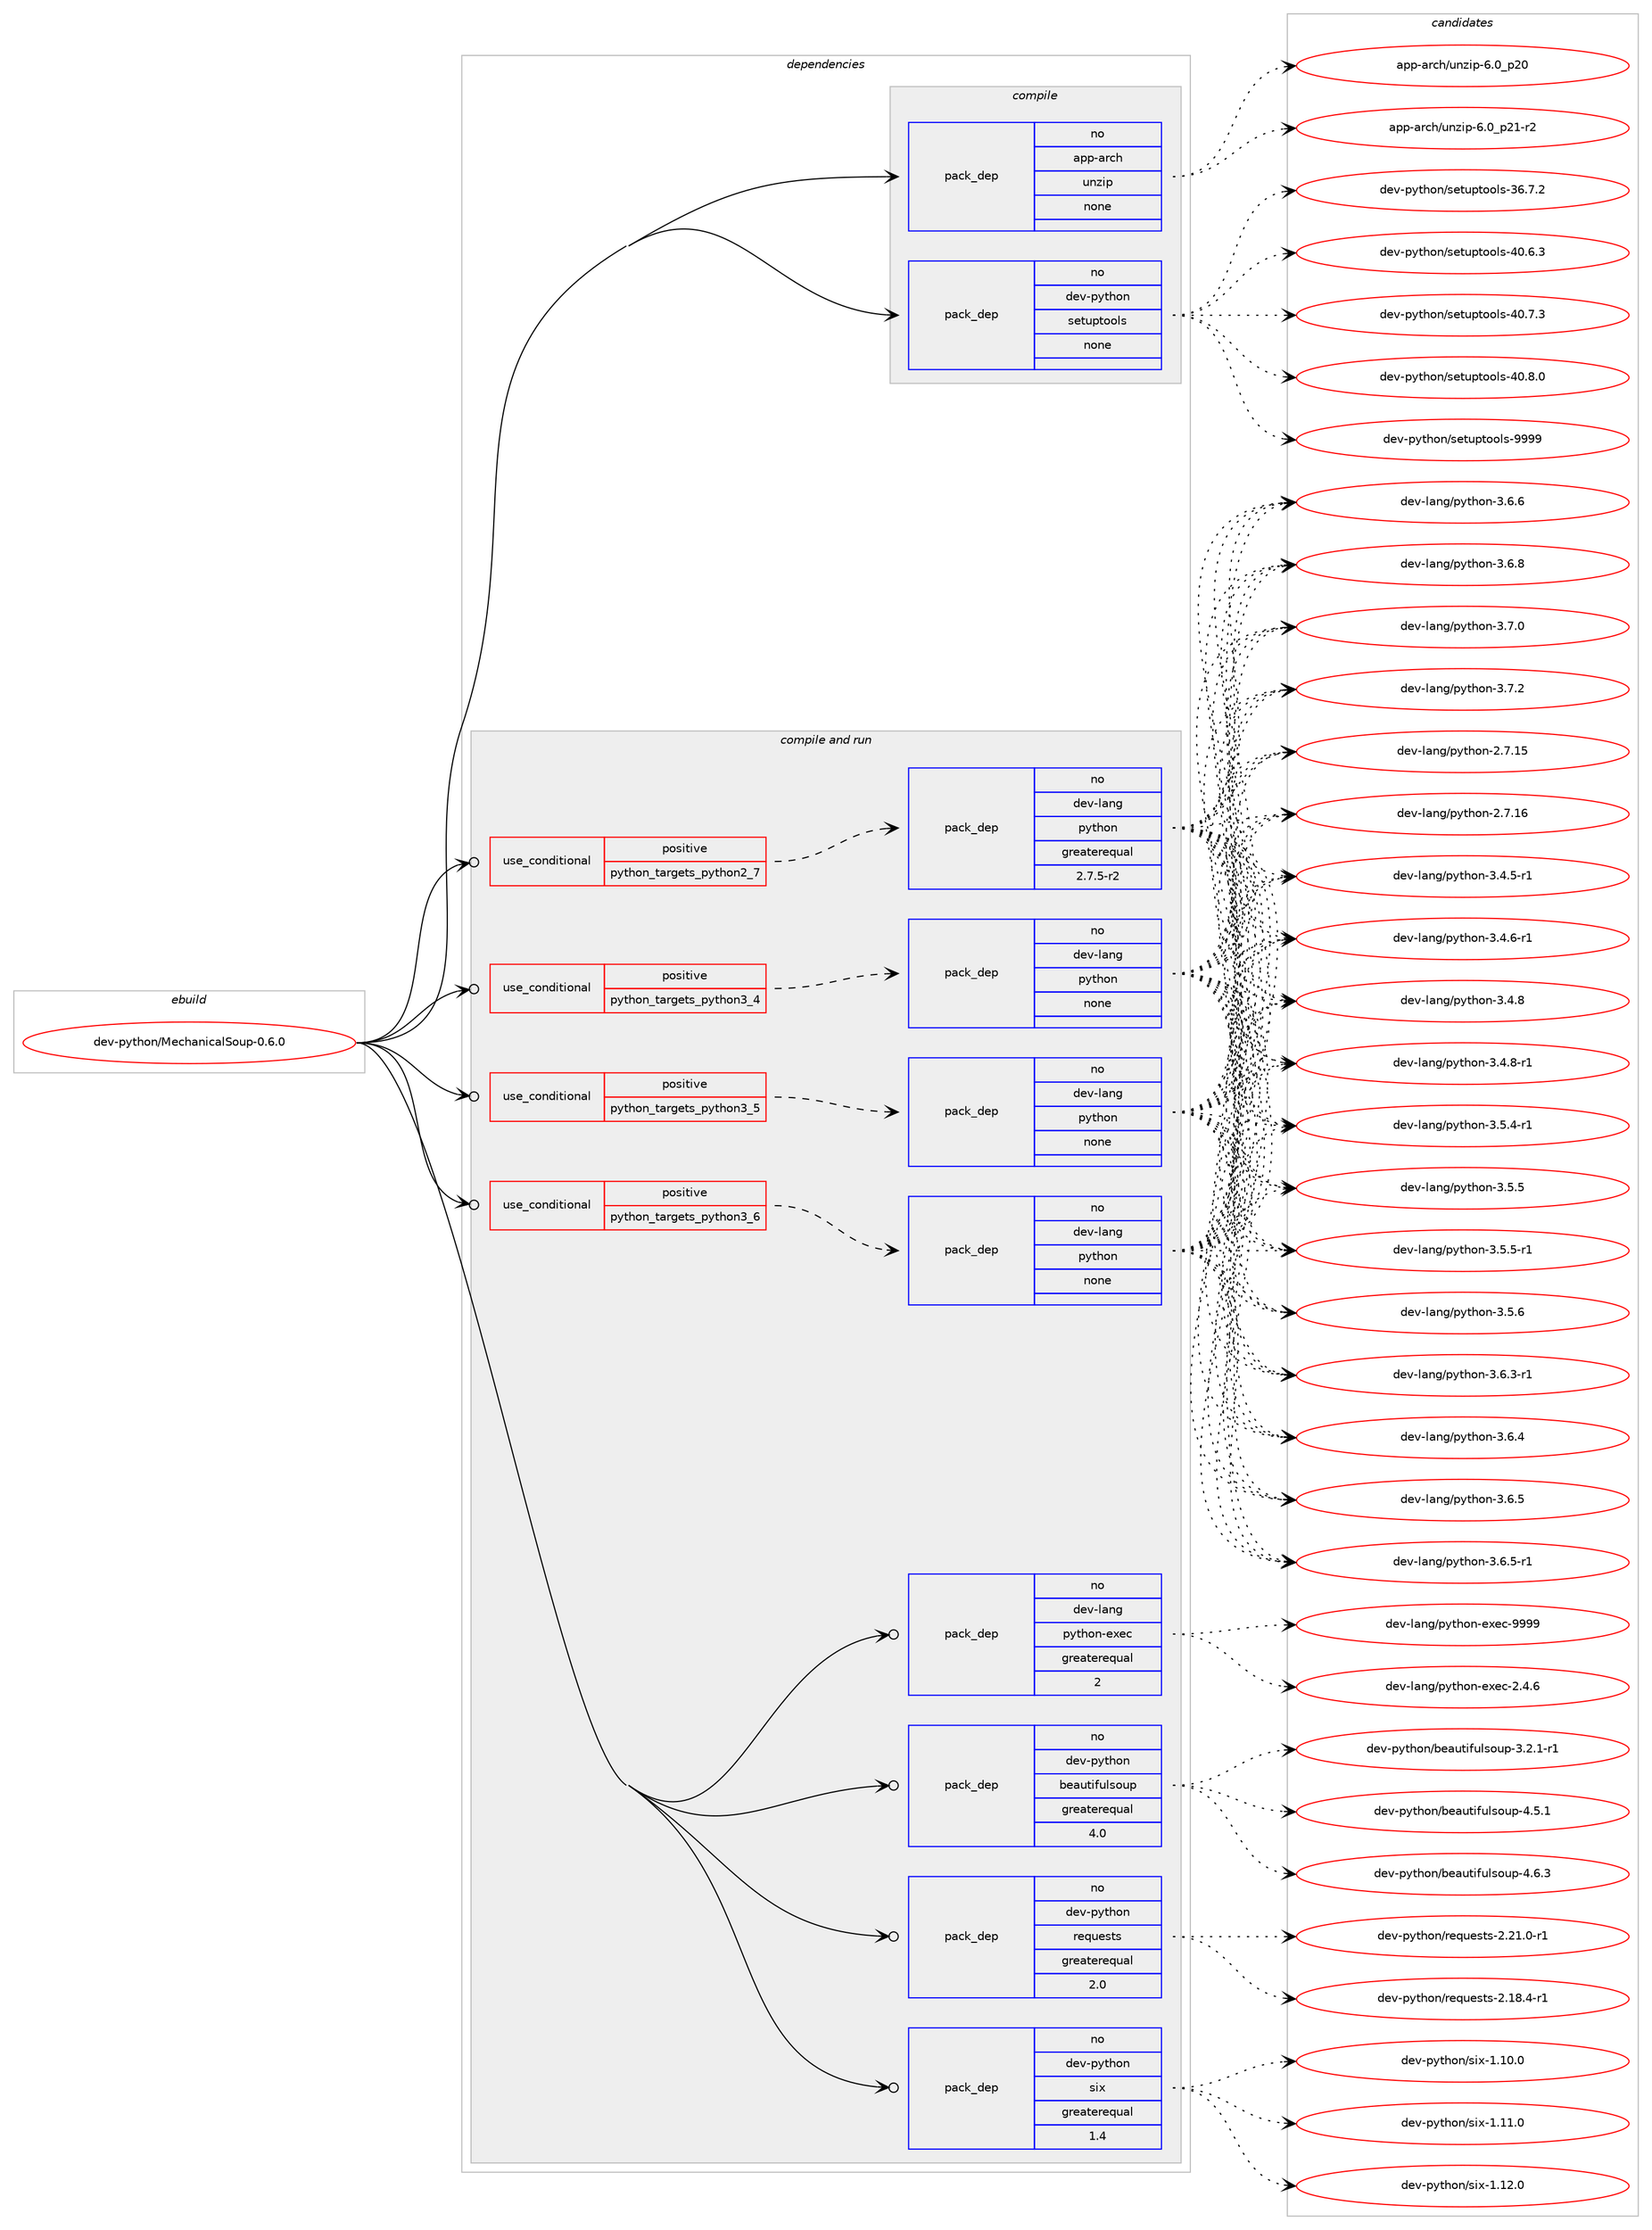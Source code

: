digraph prolog {

# *************
# Graph options
# *************

newrank=true;
concentrate=true;
compound=true;
graph [rankdir=LR,fontname=Helvetica,fontsize=10,ranksep=1.5];#, ranksep=2.5, nodesep=0.2];
edge  [arrowhead=vee];
node  [fontname=Helvetica,fontsize=10];

# **********
# The ebuild
# **********

subgraph cluster_leftcol {
color=gray;
rank=same;
label=<<i>ebuild</i>>;
id [label="dev-python/MechanicalSoup-0.6.0", color=red, width=4, href="../dev-python/MechanicalSoup-0.6.0.svg"];
}

# ****************
# The dependencies
# ****************

subgraph cluster_midcol {
color=gray;
label=<<i>dependencies</i>>;
subgraph cluster_compile {
fillcolor="#eeeeee";
style=filled;
label=<<i>compile</i>>;
subgraph pack1003337 {
dependency1396897 [label=<<TABLE BORDER="0" CELLBORDER="1" CELLSPACING="0" CELLPADDING="4" WIDTH="220"><TR><TD ROWSPAN="6" CELLPADDING="30">pack_dep</TD></TR><TR><TD WIDTH="110">no</TD></TR><TR><TD>app-arch</TD></TR><TR><TD>unzip</TD></TR><TR><TD>none</TD></TR><TR><TD></TD></TR></TABLE>>, shape=none, color=blue];
}
id:e -> dependency1396897:w [weight=20,style="solid",arrowhead="vee"];
subgraph pack1003338 {
dependency1396898 [label=<<TABLE BORDER="0" CELLBORDER="1" CELLSPACING="0" CELLPADDING="4" WIDTH="220"><TR><TD ROWSPAN="6" CELLPADDING="30">pack_dep</TD></TR><TR><TD WIDTH="110">no</TD></TR><TR><TD>dev-python</TD></TR><TR><TD>setuptools</TD></TR><TR><TD>none</TD></TR><TR><TD></TD></TR></TABLE>>, shape=none, color=blue];
}
id:e -> dependency1396898:w [weight=20,style="solid",arrowhead="vee"];
}
subgraph cluster_compileandrun {
fillcolor="#eeeeee";
style=filled;
label=<<i>compile and run</i>>;
subgraph cond370336 {
dependency1396899 [label=<<TABLE BORDER="0" CELLBORDER="1" CELLSPACING="0" CELLPADDING="4"><TR><TD ROWSPAN="3" CELLPADDING="10">use_conditional</TD></TR><TR><TD>positive</TD></TR><TR><TD>python_targets_python2_7</TD></TR></TABLE>>, shape=none, color=red];
subgraph pack1003339 {
dependency1396900 [label=<<TABLE BORDER="0" CELLBORDER="1" CELLSPACING="0" CELLPADDING="4" WIDTH="220"><TR><TD ROWSPAN="6" CELLPADDING="30">pack_dep</TD></TR><TR><TD WIDTH="110">no</TD></TR><TR><TD>dev-lang</TD></TR><TR><TD>python</TD></TR><TR><TD>greaterequal</TD></TR><TR><TD>2.7.5-r2</TD></TR></TABLE>>, shape=none, color=blue];
}
dependency1396899:e -> dependency1396900:w [weight=20,style="dashed",arrowhead="vee"];
}
id:e -> dependency1396899:w [weight=20,style="solid",arrowhead="odotvee"];
subgraph cond370337 {
dependency1396901 [label=<<TABLE BORDER="0" CELLBORDER="1" CELLSPACING="0" CELLPADDING="4"><TR><TD ROWSPAN="3" CELLPADDING="10">use_conditional</TD></TR><TR><TD>positive</TD></TR><TR><TD>python_targets_python3_4</TD></TR></TABLE>>, shape=none, color=red];
subgraph pack1003340 {
dependency1396902 [label=<<TABLE BORDER="0" CELLBORDER="1" CELLSPACING="0" CELLPADDING="4" WIDTH="220"><TR><TD ROWSPAN="6" CELLPADDING="30">pack_dep</TD></TR><TR><TD WIDTH="110">no</TD></TR><TR><TD>dev-lang</TD></TR><TR><TD>python</TD></TR><TR><TD>none</TD></TR><TR><TD></TD></TR></TABLE>>, shape=none, color=blue];
}
dependency1396901:e -> dependency1396902:w [weight=20,style="dashed",arrowhead="vee"];
}
id:e -> dependency1396901:w [weight=20,style="solid",arrowhead="odotvee"];
subgraph cond370338 {
dependency1396903 [label=<<TABLE BORDER="0" CELLBORDER="1" CELLSPACING="0" CELLPADDING="4"><TR><TD ROWSPAN="3" CELLPADDING="10">use_conditional</TD></TR><TR><TD>positive</TD></TR><TR><TD>python_targets_python3_5</TD></TR></TABLE>>, shape=none, color=red];
subgraph pack1003341 {
dependency1396904 [label=<<TABLE BORDER="0" CELLBORDER="1" CELLSPACING="0" CELLPADDING="4" WIDTH="220"><TR><TD ROWSPAN="6" CELLPADDING="30">pack_dep</TD></TR><TR><TD WIDTH="110">no</TD></TR><TR><TD>dev-lang</TD></TR><TR><TD>python</TD></TR><TR><TD>none</TD></TR><TR><TD></TD></TR></TABLE>>, shape=none, color=blue];
}
dependency1396903:e -> dependency1396904:w [weight=20,style="dashed",arrowhead="vee"];
}
id:e -> dependency1396903:w [weight=20,style="solid",arrowhead="odotvee"];
subgraph cond370339 {
dependency1396905 [label=<<TABLE BORDER="0" CELLBORDER="1" CELLSPACING="0" CELLPADDING="4"><TR><TD ROWSPAN="3" CELLPADDING="10">use_conditional</TD></TR><TR><TD>positive</TD></TR><TR><TD>python_targets_python3_6</TD></TR></TABLE>>, shape=none, color=red];
subgraph pack1003342 {
dependency1396906 [label=<<TABLE BORDER="0" CELLBORDER="1" CELLSPACING="0" CELLPADDING="4" WIDTH="220"><TR><TD ROWSPAN="6" CELLPADDING="30">pack_dep</TD></TR><TR><TD WIDTH="110">no</TD></TR><TR><TD>dev-lang</TD></TR><TR><TD>python</TD></TR><TR><TD>none</TD></TR><TR><TD></TD></TR></TABLE>>, shape=none, color=blue];
}
dependency1396905:e -> dependency1396906:w [weight=20,style="dashed",arrowhead="vee"];
}
id:e -> dependency1396905:w [weight=20,style="solid",arrowhead="odotvee"];
subgraph pack1003343 {
dependency1396907 [label=<<TABLE BORDER="0" CELLBORDER="1" CELLSPACING="0" CELLPADDING="4" WIDTH="220"><TR><TD ROWSPAN="6" CELLPADDING="30">pack_dep</TD></TR><TR><TD WIDTH="110">no</TD></TR><TR><TD>dev-lang</TD></TR><TR><TD>python-exec</TD></TR><TR><TD>greaterequal</TD></TR><TR><TD>2</TD></TR></TABLE>>, shape=none, color=blue];
}
id:e -> dependency1396907:w [weight=20,style="solid",arrowhead="odotvee"];
subgraph pack1003344 {
dependency1396908 [label=<<TABLE BORDER="0" CELLBORDER="1" CELLSPACING="0" CELLPADDING="4" WIDTH="220"><TR><TD ROWSPAN="6" CELLPADDING="30">pack_dep</TD></TR><TR><TD WIDTH="110">no</TD></TR><TR><TD>dev-python</TD></TR><TR><TD>beautifulsoup</TD></TR><TR><TD>greaterequal</TD></TR><TR><TD>4.0</TD></TR></TABLE>>, shape=none, color=blue];
}
id:e -> dependency1396908:w [weight=20,style="solid",arrowhead="odotvee"];
subgraph pack1003345 {
dependency1396909 [label=<<TABLE BORDER="0" CELLBORDER="1" CELLSPACING="0" CELLPADDING="4" WIDTH="220"><TR><TD ROWSPAN="6" CELLPADDING="30">pack_dep</TD></TR><TR><TD WIDTH="110">no</TD></TR><TR><TD>dev-python</TD></TR><TR><TD>requests</TD></TR><TR><TD>greaterequal</TD></TR><TR><TD>2.0</TD></TR></TABLE>>, shape=none, color=blue];
}
id:e -> dependency1396909:w [weight=20,style="solid",arrowhead="odotvee"];
subgraph pack1003346 {
dependency1396910 [label=<<TABLE BORDER="0" CELLBORDER="1" CELLSPACING="0" CELLPADDING="4" WIDTH="220"><TR><TD ROWSPAN="6" CELLPADDING="30">pack_dep</TD></TR><TR><TD WIDTH="110">no</TD></TR><TR><TD>dev-python</TD></TR><TR><TD>six</TD></TR><TR><TD>greaterequal</TD></TR><TR><TD>1.4</TD></TR></TABLE>>, shape=none, color=blue];
}
id:e -> dependency1396910:w [weight=20,style="solid",arrowhead="odotvee"];
}
subgraph cluster_run {
fillcolor="#eeeeee";
style=filled;
label=<<i>run</i>>;
}
}

# **************
# The candidates
# **************

subgraph cluster_choices {
rank=same;
color=gray;
label=<<i>candidates</i>>;

subgraph choice1003337 {
color=black;
nodesep=1;
choice971121124597114991044711711012210511245544648951125048 [label="app-arch/unzip-6.0_p20", color=red, width=4,href="../app-arch/unzip-6.0_p20.svg"];
choice9711211245971149910447117110122105112455446489511250494511450 [label="app-arch/unzip-6.0_p21-r2", color=red, width=4,href="../app-arch/unzip-6.0_p21-r2.svg"];
dependency1396897:e -> choice971121124597114991044711711012210511245544648951125048:w [style=dotted,weight="100"];
dependency1396897:e -> choice9711211245971149910447117110122105112455446489511250494511450:w [style=dotted,weight="100"];
}
subgraph choice1003338 {
color=black;
nodesep=1;
choice100101118451121211161041111104711510111611711211611111110811545515446554650 [label="dev-python/setuptools-36.7.2", color=red, width=4,href="../dev-python/setuptools-36.7.2.svg"];
choice100101118451121211161041111104711510111611711211611111110811545524846544651 [label="dev-python/setuptools-40.6.3", color=red, width=4,href="../dev-python/setuptools-40.6.3.svg"];
choice100101118451121211161041111104711510111611711211611111110811545524846554651 [label="dev-python/setuptools-40.7.3", color=red, width=4,href="../dev-python/setuptools-40.7.3.svg"];
choice100101118451121211161041111104711510111611711211611111110811545524846564648 [label="dev-python/setuptools-40.8.0", color=red, width=4,href="../dev-python/setuptools-40.8.0.svg"];
choice10010111845112121116104111110471151011161171121161111111081154557575757 [label="dev-python/setuptools-9999", color=red, width=4,href="../dev-python/setuptools-9999.svg"];
dependency1396898:e -> choice100101118451121211161041111104711510111611711211611111110811545515446554650:w [style=dotted,weight="100"];
dependency1396898:e -> choice100101118451121211161041111104711510111611711211611111110811545524846544651:w [style=dotted,weight="100"];
dependency1396898:e -> choice100101118451121211161041111104711510111611711211611111110811545524846554651:w [style=dotted,weight="100"];
dependency1396898:e -> choice100101118451121211161041111104711510111611711211611111110811545524846564648:w [style=dotted,weight="100"];
dependency1396898:e -> choice10010111845112121116104111110471151011161171121161111111081154557575757:w [style=dotted,weight="100"];
}
subgraph choice1003339 {
color=black;
nodesep=1;
choice10010111845108971101034711212111610411111045504655464953 [label="dev-lang/python-2.7.15", color=red, width=4,href="../dev-lang/python-2.7.15.svg"];
choice10010111845108971101034711212111610411111045504655464954 [label="dev-lang/python-2.7.16", color=red, width=4,href="../dev-lang/python-2.7.16.svg"];
choice1001011184510897110103471121211161041111104551465246534511449 [label="dev-lang/python-3.4.5-r1", color=red, width=4,href="../dev-lang/python-3.4.5-r1.svg"];
choice1001011184510897110103471121211161041111104551465246544511449 [label="dev-lang/python-3.4.6-r1", color=red, width=4,href="../dev-lang/python-3.4.6-r1.svg"];
choice100101118451089711010347112121116104111110455146524656 [label="dev-lang/python-3.4.8", color=red, width=4,href="../dev-lang/python-3.4.8.svg"];
choice1001011184510897110103471121211161041111104551465246564511449 [label="dev-lang/python-3.4.8-r1", color=red, width=4,href="../dev-lang/python-3.4.8-r1.svg"];
choice1001011184510897110103471121211161041111104551465346524511449 [label="dev-lang/python-3.5.4-r1", color=red, width=4,href="../dev-lang/python-3.5.4-r1.svg"];
choice100101118451089711010347112121116104111110455146534653 [label="dev-lang/python-3.5.5", color=red, width=4,href="../dev-lang/python-3.5.5.svg"];
choice1001011184510897110103471121211161041111104551465346534511449 [label="dev-lang/python-3.5.5-r1", color=red, width=4,href="../dev-lang/python-3.5.5-r1.svg"];
choice100101118451089711010347112121116104111110455146534654 [label="dev-lang/python-3.5.6", color=red, width=4,href="../dev-lang/python-3.5.6.svg"];
choice1001011184510897110103471121211161041111104551465446514511449 [label="dev-lang/python-3.6.3-r1", color=red, width=4,href="../dev-lang/python-3.6.3-r1.svg"];
choice100101118451089711010347112121116104111110455146544652 [label="dev-lang/python-3.6.4", color=red, width=4,href="../dev-lang/python-3.6.4.svg"];
choice100101118451089711010347112121116104111110455146544653 [label="dev-lang/python-3.6.5", color=red, width=4,href="../dev-lang/python-3.6.5.svg"];
choice1001011184510897110103471121211161041111104551465446534511449 [label="dev-lang/python-3.6.5-r1", color=red, width=4,href="../dev-lang/python-3.6.5-r1.svg"];
choice100101118451089711010347112121116104111110455146544654 [label="dev-lang/python-3.6.6", color=red, width=4,href="../dev-lang/python-3.6.6.svg"];
choice100101118451089711010347112121116104111110455146544656 [label="dev-lang/python-3.6.8", color=red, width=4,href="../dev-lang/python-3.6.8.svg"];
choice100101118451089711010347112121116104111110455146554648 [label="dev-lang/python-3.7.0", color=red, width=4,href="../dev-lang/python-3.7.0.svg"];
choice100101118451089711010347112121116104111110455146554650 [label="dev-lang/python-3.7.2", color=red, width=4,href="../dev-lang/python-3.7.2.svg"];
dependency1396900:e -> choice10010111845108971101034711212111610411111045504655464953:w [style=dotted,weight="100"];
dependency1396900:e -> choice10010111845108971101034711212111610411111045504655464954:w [style=dotted,weight="100"];
dependency1396900:e -> choice1001011184510897110103471121211161041111104551465246534511449:w [style=dotted,weight="100"];
dependency1396900:e -> choice1001011184510897110103471121211161041111104551465246544511449:w [style=dotted,weight="100"];
dependency1396900:e -> choice100101118451089711010347112121116104111110455146524656:w [style=dotted,weight="100"];
dependency1396900:e -> choice1001011184510897110103471121211161041111104551465246564511449:w [style=dotted,weight="100"];
dependency1396900:e -> choice1001011184510897110103471121211161041111104551465346524511449:w [style=dotted,weight="100"];
dependency1396900:e -> choice100101118451089711010347112121116104111110455146534653:w [style=dotted,weight="100"];
dependency1396900:e -> choice1001011184510897110103471121211161041111104551465346534511449:w [style=dotted,weight="100"];
dependency1396900:e -> choice100101118451089711010347112121116104111110455146534654:w [style=dotted,weight="100"];
dependency1396900:e -> choice1001011184510897110103471121211161041111104551465446514511449:w [style=dotted,weight="100"];
dependency1396900:e -> choice100101118451089711010347112121116104111110455146544652:w [style=dotted,weight="100"];
dependency1396900:e -> choice100101118451089711010347112121116104111110455146544653:w [style=dotted,weight="100"];
dependency1396900:e -> choice1001011184510897110103471121211161041111104551465446534511449:w [style=dotted,weight="100"];
dependency1396900:e -> choice100101118451089711010347112121116104111110455146544654:w [style=dotted,weight="100"];
dependency1396900:e -> choice100101118451089711010347112121116104111110455146544656:w [style=dotted,weight="100"];
dependency1396900:e -> choice100101118451089711010347112121116104111110455146554648:w [style=dotted,weight="100"];
dependency1396900:e -> choice100101118451089711010347112121116104111110455146554650:w [style=dotted,weight="100"];
}
subgraph choice1003340 {
color=black;
nodesep=1;
choice10010111845108971101034711212111610411111045504655464953 [label="dev-lang/python-2.7.15", color=red, width=4,href="../dev-lang/python-2.7.15.svg"];
choice10010111845108971101034711212111610411111045504655464954 [label="dev-lang/python-2.7.16", color=red, width=4,href="../dev-lang/python-2.7.16.svg"];
choice1001011184510897110103471121211161041111104551465246534511449 [label="dev-lang/python-3.4.5-r1", color=red, width=4,href="../dev-lang/python-3.4.5-r1.svg"];
choice1001011184510897110103471121211161041111104551465246544511449 [label="dev-lang/python-3.4.6-r1", color=red, width=4,href="../dev-lang/python-3.4.6-r1.svg"];
choice100101118451089711010347112121116104111110455146524656 [label="dev-lang/python-3.4.8", color=red, width=4,href="../dev-lang/python-3.4.8.svg"];
choice1001011184510897110103471121211161041111104551465246564511449 [label="dev-lang/python-3.4.8-r1", color=red, width=4,href="../dev-lang/python-3.4.8-r1.svg"];
choice1001011184510897110103471121211161041111104551465346524511449 [label="dev-lang/python-3.5.4-r1", color=red, width=4,href="../dev-lang/python-3.5.4-r1.svg"];
choice100101118451089711010347112121116104111110455146534653 [label="dev-lang/python-3.5.5", color=red, width=4,href="../dev-lang/python-3.5.5.svg"];
choice1001011184510897110103471121211161041111104551465346534511449 [label="dev-lang/python-3.5.5-r1", color=red, width=4,href="../dev-lang/python-3.5.5-r1.svg"];
choice100101118451089711010347112121116104111110455146534654 [label="dev-lang/python-3.5.6", color=red, width=4,href="../dev-lang/python-3.5.6.svg"];
choice1001011184510897110103471121211161041111104551465446514511449 [label="dev-lang/python-3.6.3-r1", color=red, width=4,href="../dev-lang/python-3.6.3-r1.svg"];
choice100101118451089711010347112121116104111110455146544652 [label="dev-lang/python-3.6.4", color=red, width=4,href="../dev-lang/python-3.6.4.svg"];
choice100101118451089711010347112121116104111110455146544653 [label="dev-lang/python-3.6.5", color=red, width=4,href="../dev-lang/python-3.6.5.svg"];
choice1001011184510897110103471121211161041111104551465446534511449 [label="dev-lang/python-3.6.5-r1", color=red, width=4,href="../dev-lang/python-3.6.5-r1.svg"];
choice100101118451089711010347112121116104111110455146544654 [label="dev-lang/python-3.6.6", color=red, width=4,href="../dev-lang/python-3.6.6.svg"];
choice100101118451089711010347112121116104111110455146544656 [label="dev-lang/python-3.6.8", color=red, width=4,href="../dev-lang/python-3.6.8.svg"];
choice100101118451089711010347112121116104111110455146554648 [label="dev-lang/python-3.7.0", color=red, width=4,href="../dev-lang/python-3.7.0.svg"];
choice100101118451089711010347112121116104111110455146554650 [label="dev-lang/python-3.7.2", color=red, width=4,href="../dev-lang/python-3.7.2.svg"];
dependency1396902:e -> choice10010111845108971101034711212111610411111045504655464953:w [style=dotted,weight="100"];
dependency1396902:e -> choice10010111845108971101034711212111610411111045504655464954:w [style=dotted,weight="100"];
dependency1396902:e -> choice1001011184510897110103471121211161041111104551465246534511449:w [style=dotted,weight="100"];
dependency1396902:e -> choice1001011184510897110103471121211161041111104551465246544511449:w [style=dotted,weight="100"];
dependency1396902:e -> choice100101118451089711010347112121116104111110455146524656:w [style=dotted,weight="100"];
dependency1396902:e -> choice1001011184510897110103471121211161041111104551465246564511449:w [style=dotted,weight="100"];
dependency1396902:e -> choice1001011184510897110103471121211161041111104551465346524511449:w [style=dotted,weight="100"];
dependency1396902:e -> choice100101118451089711010347112121116104111110455146534653:w [style=dotted,weight="100"];
dependency1396902:e -> choice1001011184510897110103471121211161041111104551465346534511449:w [style=dotted,weight="100"];
dependency1396902:e -> choice100101118451089711010347112121116104111110455146534654:w [style=dotted,weight="100"];
dependency1396902:e -> choice1001011184510897110103471121211161041111104551465446514511449:w [style=dotted,weight="100"];
dependency1396902:e -> choice100101118451089711010347112121116104111110455146544652:w [style=dotted,weight="100"];
dependency1396902:e -> choice100101118451089711010347112121116104111110455146544653:w [style=dotted,weight="100"];
dependency1396902:e -> choice1001011184510897110103471121211161041111104551465446534511449:w [style=dotted,weight="100"];
dependency1396902:e -> choice100101118451089711010347112121116104111110455146544654:w [style=dotted,weight="100"];
dependency1396902:e -> choice100101118451089711010347112121116104111110455146544656:w [style=dotted,weight="100"];
dependency1396902:e -> choice100101118451089711010347112121116104111110455146554648:w [style=dotted,weight="100"];
dependency1396902:e -> choice100101118451089711010347112121116104111110455146554650:w [style=dotted,weight="100"];
}
subgraph choice1003341 {
color=black;
nodesep=1;
choice10010111845108971101034711212111610411111045504655464953 [label="dev-lang/python-2.7.15", color=red, width=4,href="../dev-lang/python-2.7.15.svg"];
choice10010111845108971101034711212111610411111045504655464954 [label="dev-lang/python-2.7.16", color=red, width=4,href="../dev-lang/python-2.7.16.svg"];
choice1001011184510897110103471121211161041111104551465246534511449 [label="dev-lang/python-3.4.5-r1", color=red, width=4,href="../dev-lang/python-3.4.5-r1.svg"];
choice1001011184510897110103471121211161041111104551465246544511449 [label="dev-lang/python-3.4.6-r1", color=red, width=4,href="../dev-lang/python-3.4.6-r1.svg"];
choice100101118451089711010347112121116104111110455146524656 [label="dev-lang/python-3.4.8", color=red, width=4,href="../dev-lang/python-3.4.8.svg"];
choice1001011184510897110103471121211161041111104551465246564511449 [label="dev-lang/python-3.4.8-r1", color=red, width=4,href="../dev-lang/python-3.4.8-r1.svg"];
choice1001011184510897110103471121211161041111104551465346524511449 [label="dev-lang/python-3.5.4-r1", color=red, width=4,href="../dev-lang/python-3.5.4-r1.svg"];
choice100101118451089711010347112121116104111110455146534653 [label="dev-lang/python-3.5.5", color=red, width=4,href="../dev-lang/python-3.5.5.svg"];
choice1001011184510897110103471121211161041111104551465346534511449 [label="dev-lang/python-3.5.5-r1", color=red, width=4,href="../dev-lang/python-3.5.5-r1.svg"];
choice100101118451089711010347112121116104111110455146534654 [label="dev-lang/python-3.5.6", color=red, width=4,href="../dev-lang/python-3.5.6.svg"];
choice1001011184510897110103471121211161041111104551465446514511449 [label="dev-lang/python-3.6.3-r1", color=red, width=4,href="../dev-lang/python-3.6.3-r1.svg"];
choice100101118451089711010347112121116104111110455146544652 [label="dev-lang/python-3.6.4", color=red, width=4,href="../dev-lang/python-3.6.4.svg"];
choice100101118451089711010347112121116104111110455146544653 [label="dev-lang/python-3.6.5", color=red, width=4,href="../dev-lang/python-3.6.5.svg"];
choice1001011184510897110103471121211161041111104551465446534511449 [label="dev-lang/python-3.6.5-r1", color=red, width=4,href="../dev-lang/python-3.6.5-r1.svg"];
choice100101118451089711010347112121116104111110455146544654 [label="dev-lang/python-3.6.6", color=red, width=4,href="../dev-lang/python-3.6.6.svg"];
choice100101118451089711010347112121116104111110455146544656 [label="dev-lang/python-3.6.8", color=red, width=4,href="../dev-lang/python-3.6.8.svg"];
choice100101118451089711010347112121116104111110455146554648 [label="dev-lang/python-3.7.0", color=red, width=4,href="../dev-lang/python-3.7.0.svg"];
choice100101118451089711010347112121116104111110455146554650 [label="dev-lang/python-3.7.2", color=red, width=4,href="../dev-lang/python-3.7.2.svg"];
dependency1396904:e -> choice10010111845108971101034711212111610411111045504655464953:w [style=dotted,weight="100"];
dependency1396904:e -> choice10010111845108971101034711212111610411111045504655464954:w [style=dotted,weight="100"];
dependency1396904:e -> choice1001011184510897110103471121211161041111104551465246534511449:w [style=dotted,weight="100"];
dependency1396904:e -> choice1001011184510897110103471121211161041111104551465246544511449:w [style=dotted,weight="100"];
dependency1396904:e -> choice100101118451089711010347112121116104111110455146524656:w [style=dotted,weight="100"];
dependency1396904:e -> choice1001011184510897110103471121211161041111104551465246564511449:w [style=dotted,weight="100"];
dependency1396904:e -> choice1001011184510897110103471121211161041111104551465346524511449:w [style=dotted,weight="100"];
dependency1396904:e -> choice100101118451089711010347112121116104111110455146534653:w [style=dotted,weight="100"];
dependency1396904:e -> choice1001011184510897110103471121211161041111104551465346534511449:w [style=dotted,weight="100"];
dependency1396904:e -> choice100101118451089711010347112121116104111110455146534654:w [style=dotted,weight="100"];
dependency1396904:e -> choice1001011184510897110103471121211161041111104551465446514511449:w [style=dotted,weight="100"];
dependency1396904:e -> choice100101118451089711010347112121116104111110455146544652:w [style=dotted,weight="100"];
dependency1396904:e -> choice100101118451089711010347112121116104111110455146544653:w [style=dotted,weight="100"];
dependency1396904:e -> choice1001011184510897110103471121211161041111104551465446534511449:w [style=dotted,weight="100"];
dependency1396904:e -> choice100101118451089711010347112121116104111110455146544654:w [style=dotted,weight="100"];
dependency1396904:e -> choice100101118451089711010347112121116104111110455146544656:w [style=dotted,weight="100"];
dependency1396904:e -> choice100101118451089711010347112121116104111110455146554648:w [style=dotted,weight="100"];
dependency1396904:e -> choice100101118451089711010347112121116104111110455146554650:w [style=dotted,weight="100"];
}
subgraph choice1003342 {
color=black;
nodesep=1;
choice10010111845108971101034711212111610411111045504655464953 [label="dev-lang/python-2.7.15", color=red, width=4,href="../dev-lang/python-2.7.15.svg"];
choice10010111845108971101034711212111610411111045504655464954 [label="dev-lang/python-2.7.16", color=red, width=4,href="../dev-lang/python-2.7.16.svg"];
choice1001011184510897110103471121211161041111104551465246534511449 [label="dev-lang/python-3.4.5-r1", color=red, width=4,href="../dev-lang/python-3.4.5-r1.svg"];
choice1001011184510897110103471121211161041111104551465246544511449 [label="dev-lang/python-3.4.6-r1", color=red, width=4,href="../dev-lang/python-3.4.6-r1.svg"];
choice100101118451089711010347112121116104111110455146524656 [label="dev-lang/python-3.4.8", color=red, width=4,href="../dev-lang/python-3.4.8.svg"];
choice1001011184510897110103471121211161041111104551465246564511449 [label="dev-lang/python-3.4.8-r1", color=red, width=4,href="../dev-lang/python-3.4.8-r1.svg"];
choice1001011184510897110103471121211161041111104551465346524511449 [label="dev-lang/python-3.5.4-r1", color=red, width=4,href="../dev-lang/python-3.5.4-r1.svg"];
choice100101118451089711010347112121116104111110455146534653 [label="dev-lang/python-3.5.5", color=red, width=4,href="../dev-lang/python-3.5.5.svg"];
choice1001011184510897110103471121211161041111104551465346534511449 [label="dev-lang/python-3.5.5-r1", color=red, width=4,href="../dev-lang/python-3.5.5-r1.svg"];
choice100101118451089711010347112121116104111110455146534654 [label="dev-lang/python-3.5.6", color=red, width=4,href="../dev-lang/python-3.5.6.svg"];
choice1001011184510897110103471121211161041111104551465446514511449 [label="dev-lang/python-3.6.3-r1", color=red, width=4,href="../dev-lang/python-3.6.3-r1.svg"];
choice100101118451089711010347112121116104111110455146544652 [label="dev-lang/python-3.6.4", color=red, width=4,href="../dev-lang/python-3.6.4.svg"];
choice100101118451089711010347112121116104111110455146544653 [label="dev-lang/python-3.6.5", color=red, width=4,href="../dev-lang/python-3.6.5.svg"];
choice1001011184510897110103471121211161041111104551465446534511449 [label="dev-lang/python-3.6.5-r1", color=red, width=4,href="../dev-lang/python-3.6.5-r1.svg"];
choice100101118451089711010347112121116104111110455146544654 [label="dev-lang/python-3.6.6", color=red, width=4,href="../dev-lang/python-3.6.6.svg"];
choice100101118451089711010347112121116104111110455146544656 [label="dev-lang/python-3.6.8", color=red, width=4,href="../dev-lang/python-3.6.8.svg"];
choice100101118451089711010347112121116104111110455146554648 [label="dev-lang/python-3.7.0", color=red, width=4,href="../dev-lang/python-3.7.0.svg"];
choice100101118451089711010347112121116104111110455146554650 [label="dev-lang/python-3.7.2", color=red, width=4,href="../dev-lang/python-3.7.2.svg"];
dependency1396906:e -> choice10010111845108971101034711212111610411111045504655464953:w [style=dotted,weight="100"];
dependency1396906:e -> choice10010111845108971101034711212111610411111045504655464954:w [style=dotted,weight="100"];
dependency1396906:e -> choice1001011184510897110103471121211161041111104551465246534511449:w [style=dotted,weight="100"];
dependency1396906:e -> choice1001011184510897110103471121211161041111104551465246544511449:w [style=dotted,weight="100"];
dependency1396906:e -> choice100101118451089711010347112121116104111110455146524656:w [style=dotted,weight="100"];
dependency1396906:e -> choice1001011184510897110103471121211161041111104551465246564511449:w [style=dotted,weight="100"];
dependency1396906:e -> choice1001011184510897110103471121211161041111104551465346524511449:w [style=dotted,weight="100"];
dependency1396906:e -> choice100101118451089711010347112121116104111110455146534653:w [style=dotted,weight="100"];
dependency1396906:e -> choice1001011184510897110103471121211161041111104551465346534511449:w [style=dotted,weight="100"];
dependency1396906:e -> choice100101118451089711010347112121116104111110455146534654:w [style=dotted,weight="100"];
dependency1396906:e -> choice1001011184510897110103471121211161041111104551465446514511449:w [style=dotted,weight="100"];
dependency1396906:e -> choice100101118451089711010347112121116104111110455146544652:w [style=dotted,weight="100"];
dependency1396906:e -> choice100101118451089711010347112121116104111110455146544653:w [style=dotted,weight="100"];
dependency1396906:e -> choice1001011184510897110103471121211161041111104551465446534511449:w [style=dotted,weight="100"];
dependency1396906:e -> choice100101118451089711010347112121116104111110455146544654:w [style=dotted,weight="100"];
dependency1396906:e -> choice100101118451089711010347112121116104111110455146544656:w [style=dotted,weight="100"];
dependency1396906:e -> choice100101118451089711010347112121116104111110455146554648:w [style=dotted,weight="100"];
dependency1396906:e -> choice100101118451089711010347112121116104111110455146554650:w [style=dotted,weight="100"];
}
subgraph choice1003343 {
color=black;
nodesep=1;
choice1001011184510897110103471121211161041111104510112010199455046524654 [label="dev-lang/python-exec-2.4.6", color=red, width=4,href="../dev-lang/python-exec-2.4.6.svg"];
choice10010111845108971101034711212111610411111045101120101994557575757 [label="dev-lang/python-exec-9999", color=red, width=4,href="../dev-lang/python-exec-9999.svg"];
dependency1396907:e -> choice1001011184510897110103471121211161041111104510112010199455046524654:w [style=dotted,weight="100"];
dependency1396907:e -> choice10010111845108971101034711212111610411111045101120101994557575757:w [style=dotted,weight="100"];
}
subgraph choice1003344 {
color=black;
nodesep=1;
choice100101118451121211161041111104798101971171161051021171081151111171124551465046494511449 [label="dev-python/beautifulsoup-3.2.1-r1", color=red, width=4,href="../dev-python/beautifulsoup-3.2.1-r1.svg"];
choice10010111845112121116104111110479810197117116105102117108115111117112455246534649 [label="dev-python/beautifulsoup-4.5.1", color=red, width=4,href="../dev-python/beautifulsoup-4.5.1.svg"];
choice10010111845112121116104111110479810197117116105102117108115111117112455246544651 [label="dev-python/beautifulsoup-4.6.3", color=red, width=4,href="../dev-python/beautifulsoup-4.6.3.svg"];
dependency1396908:e -> choice100101118451121211161041111104798101971171161051021171081151111171124551465046494511449:w [style=dotted,weight="100"];
dependency1396908:e -> choice10010111845112121116104111110479810197117116105102117108115111117112455246534649:w [style=dotted,weight="100"];
dependency1396908:e -> choice10010111845112121116104111110479810197117116105102117108115111117112455246544651:w [style=dotted,weight="100"];
}
subgraph choice1003345 {
color=black;
nodesep=1;
choice1001011184511212111610411111047114101113117101115116115455046495646524511449 [label="dev-python/requests-2.18.4-r1", color=red, width=4,href="../dev-python/requests-2.18.4-r1.svg"];
choice1001011184511212111610411111047114101113117101115116115455046504946484511449 [label="dev-python/requests-2.21.0-r1", color=red, width=4,href="../dev-python/requests-2.21.0-r1.svg"];
dependency1396909:e -> choice1001011184511212111610411111047114101113117101115116115455046495646524511449:w [style=dotted,weight="100"];
dependency1396909:e -> choice1001011184511212111610411111047114101113117101115116115455046504946484511449:w [style=dotted,weight="100"];
}
subgraph choice1003346 {
color=black;
nodesep=1;
choice100101118451121211161041111104711510512045494649484648 [label="dev-python/six-1.10.0", color=red, width=4,href="../dev-python/six-1.10.0.svg"];
choice100101118451121211161041111104711510512045494649494648 [label="dev-python/six-1.11.0", color=red, width=4,href="../dev-python/six-1.11.0.svg"];
choice100101118451121211161041111104711510512045494649504648 [label="dev-python/six-1.12.0", color=red, width=4,href="../dev-python/six-1.12.0.svg"];
dependency1396910:e -> choice100101118451121211161041111104711510512045494649484648:w [style=dotted,weight="100"];
dependency1396910:e -> choice100101118451121211161041111104711510512045494649494648:w [style=dotted,weight="100"];
dependency1396910:e -> choice100101118451121211161041111104711510512045494649504648:w [style=dotted,weight="100"];
}
}

}
